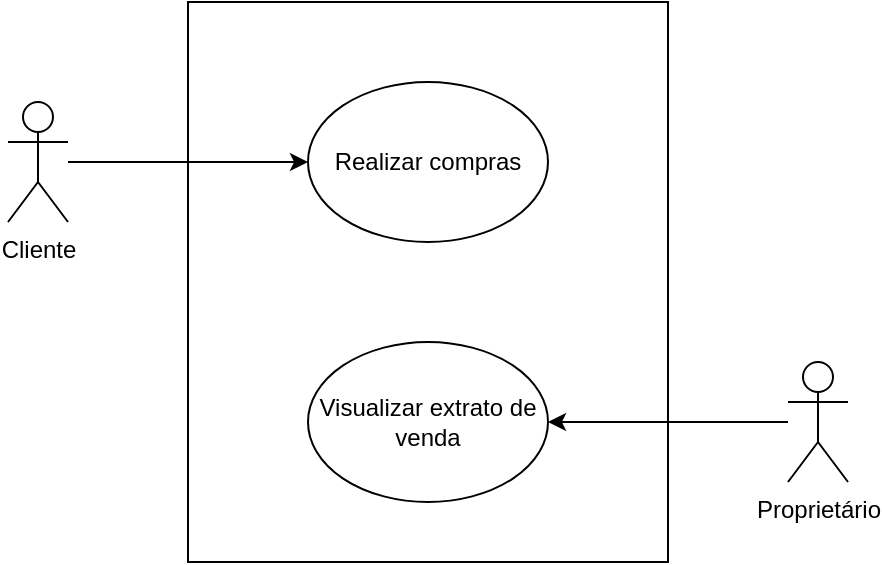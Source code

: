 <mxfile version="24.4.13" type="device">
  <diagram name="Página-1" id="o2ChTbqMKjoOp3HumQ9s">
    <mxGraphModel dx="1195" dy="622" grid="1" gridSize="10" guides="1" tooltips="1" connect="1" arrows="1" fold="1" page="1" pageScale="1" pageWidth="827" pageHeight="1169" math="0" shadow="0">
      <root>
        <mxCell id="0" />
        <mxCell id="1" parent="0" />
        <mxCell id="iZywlYltMpO9rV5Yes1B-1" value="" style="rounded=0;whiteSpace=wrap;html=1;" parent="1" vertex="1">
          <mxGeometry x="220" y="40" width="240" height="280" as="geometry" />
        </mxCell>
        <mxCell id="iZywlYltMpO9rV5Yes1B-2" style="edgeStyle=orthogonalEdgeStyle;rounded=0;orthogonalLoop=1;jettySize=auto;html=1;entryX=0;entryY=0.5;entryDx=0;entryDy=0;" parent="1" source="iZywlYltMpO9rV5Yes1B-3" target="iZywlYltMpO9rV5Yes1B-16" edge="1">
          <mxGeometry relative="1" as="geometry" />
        </mxCell>
        <mxCell id="iZywlYltMpO9rV5Yes1B-3" value="Cliente" style="shape=umlActor;verticalLabelPosition=bottom;verticalAlign=top;html=1;outlineConnect=0;" parent="1" vertex="1">
          <mxGeometry x="130" y="90" width="30" height="60" as="geometry" />
        </mxCell>
        <mxCell id="iZywlYltMpO9rV5Yes1B-16" value="Realizar compras" style="ellipse;whiteSpace=wrap;html=1;" parent="1" vertex="1">
          <mxGeometry x="280" y="80" width="120" height="80" as="geometry" />
        </mxCell>
        <mxCell id="iZywlYltMpO9rV5Yes1B-17" value="Visualizar extrato de venda" style="ellipse;whiteSpace=wrap;html=1;" parent="1" vertex="1">
          <mxGeometry x="280" y="210" width="120" height="80" as="geometry" />
        </mxCell>
        <mxCell id="iZywlYltMpO9rV5Yes1B-18" style="edgeStyle=orthogonalEdgeStyle;rounded=0;orthogonalLoop=1;jettySize=auto;html=1;entryX=1;entryY=0.5;entryDx=0;entryDy=0;" parent="1" source="iZywlYltMpO9rV5Yes1B-19" target="iZywlYltMpO9rV5Yes1B-17" edge="1">
          <mxGeometry relative="1" as="geometry" />
        </mxCell>
        <mxCell id="iZywlYltMpO9rV5Yes1B-19" value="Proprietário" style="shape=umlActor;verticalLabelPosition=bottom;verticalAlign=top;html=1;outlineConnect=0;" parent="1" vertex="1">
          <mxGeometry x="520" y="220" width="30" height="60" as="geometry" />
        </mxCell>
      </root>
    </mxGraphModel>
  </diagram>
</mxfile>
